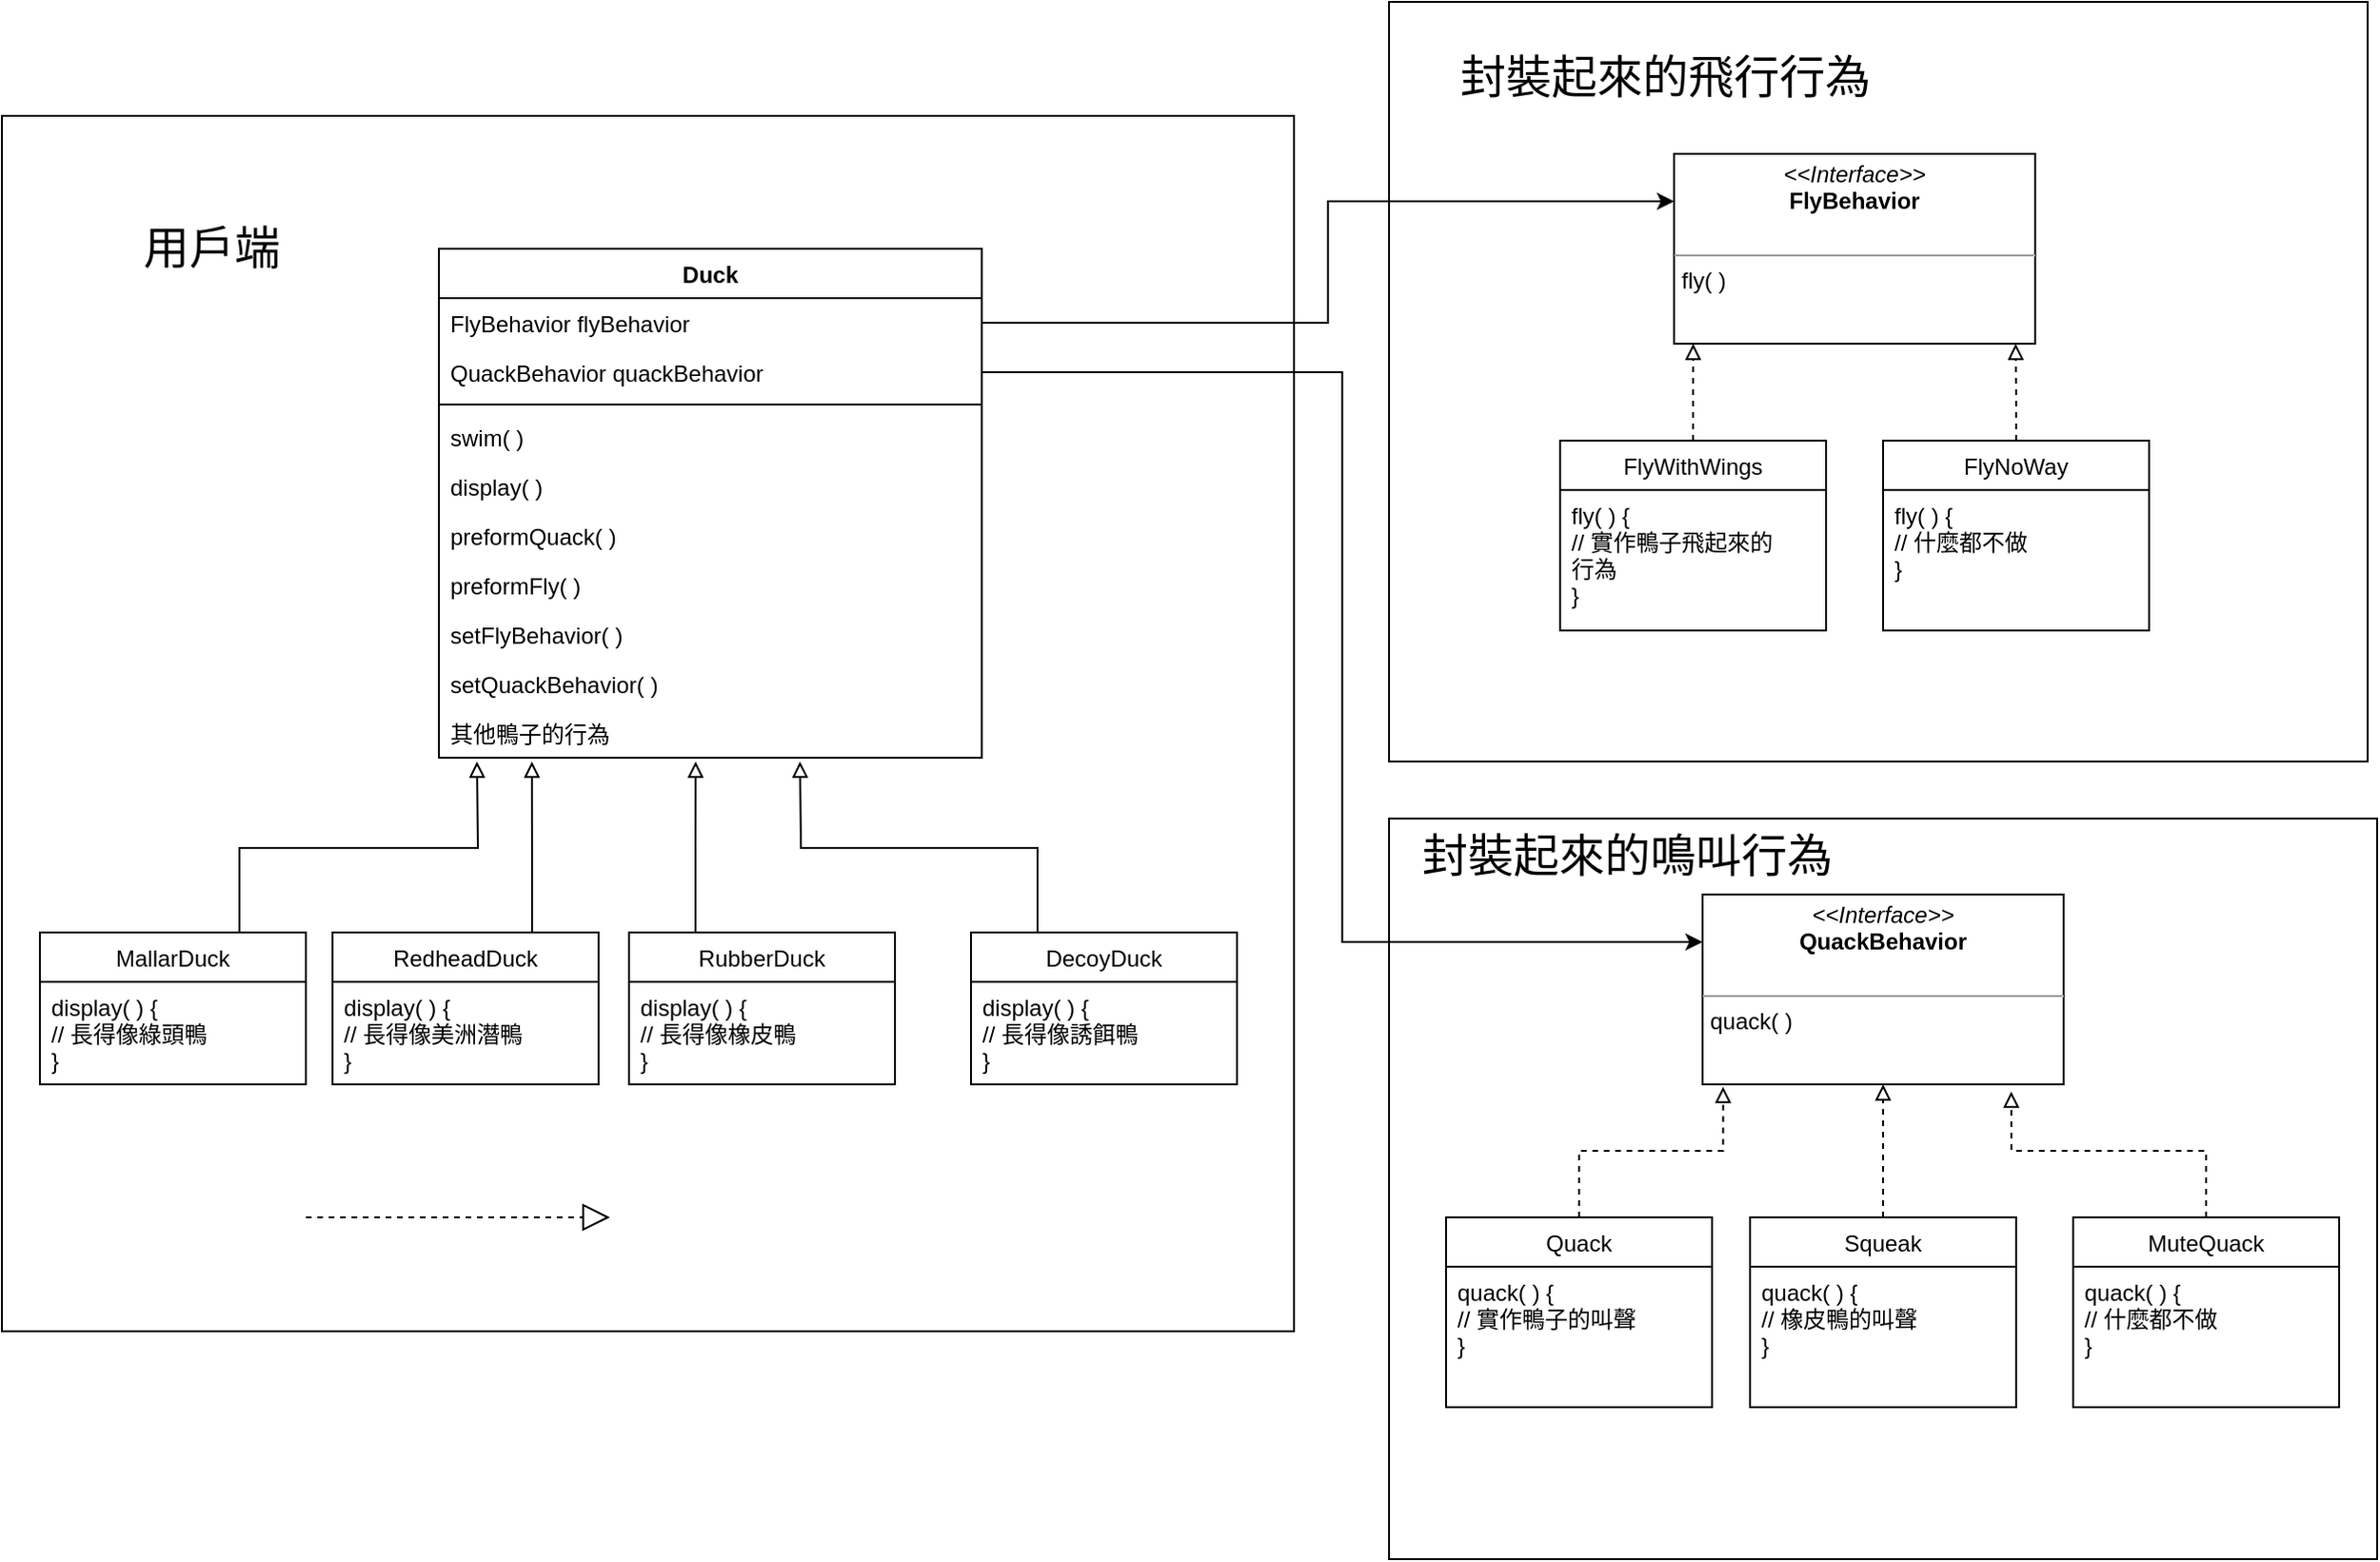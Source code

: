 <mxfile version="19.0.3" type="device"><diagram id="C5RBs43oDa-KdzZeNtuy" name="Page-1"><mxGraphModel dx="901" dy="640" grid="1" gridSize="10" guides="1" tooltips="1" connect="1" arrows="1" fold="1" page="1" pageScale="1" pageWidth="827" pageHeight="1169" math="0" shadow="0"><root><mxCell id="WIyWlLk6GJQsqaUBKTNV-0"/><mxCell id="WIyWlLk6GJQsqaUBKTNV-1" parent="WIyWlLk6GJQsqaUBKTNV-0"/><mxCell id="rne-zVTlvIpt6gfbuZmP-74" value="" style="rounded=0;whiteSpace=wrap;html=1;fontSize=24;" vertex="1" parent="WIyWlLk6GJQsqaUBKTNV-1"><mxGeometry x="830" y="440" width="520" height="390" as="geometry"/></mxCell><mxCell id="rne-zVTlvIpt6gfbuZmP-59" value="" style="rounded=0;whiteSpace=wrap;html=1;fontSize=24;" vertex="1" parent="WIyWlLk6GJQsqaUBKTNV-1"><mxGeometry x="830" y="10" width="515" height="400" as="geometry"/></mxCell><mxCell id="rne-zVTlvIpt6gfbuZmP-34" value="" style="verticalLabelPosition=bottom;verticalAlign=top;html=1;shape=mxgraph.basic.rect;fillColor2=none;strokeWidth=1;size=20;indent=5;" vertex="1" parent="WIyWlLk6GJQsqaUBKTNV-1"><mxGeometry x="100" y="70" width="680" height="640" as="geometry"/></mxCell><mxCell id="rne-zVTlvIpt6gfbuZmP-0" value="Duck" style="swimlane;fontStyle=1;align=center;verticalAlign=top;childLayout=stackLayout;horizontal=1;startSize=26;horizontalStack=0;resizeParent=1;resizeParentMax=0;resizeLast=0;collapsible=1;marginBottom=0;" vertex="1" parent="WIyWlLk6GJQsqaUBKTNV-1"><mxGeometry x="330" y="140" width="285.68" height="268" as="geometry"><mxRectangle x="230" y="130" width="60" height="26" as="alternateBounds"/></mxGeometry></mxCell><mxCell id="rne-zVTlvIpt6gfbuZmP-1" value="FlyBehavior flyBehavior&#10;" style="text;strokeColor=none;fillColor=none;align=left;verticalAlign=top;spacingLeft=4;spacingRight=4;overflow=hidden;rotatable=0;points=[[0,0.5],[1,0.5]];portConstraint=eastwest;" vertex="1" parent="rne-zVTlvIpt6gfbuZmP-0"><mxGeometry y="26" width="285.68" height="26" as="geometry"/></mxCell><mxCell id="rne-zVTlvIpt6gfbuZmP-3" value="QuackBehavior quackBehavior&#10;" style="text;strokeColor=none;fillColor=none;align=left;verticalAlign=top;spacingLeft=4;spacingRight=4;overflow=hidden;rotatable=0;points=[[0,0.5],[1,0.5]];portConstraint=eastwest;" vertex="1" parent="rne-zVTlvIpt6gfbuZmP-0"><mxGeometry y="52" width="285.68" height="26" as="geometry"/></mxCell><mxCell id="rne-zVTlvIpt6gfbuZmP-2" value="" style="line;strokeWidth=1;fillColor=none;align=left;verticalAlign=middle;spacingTop=-1;spacingLeft=3;spacingRight=3;rotatable=0;labelPosition=right;points=[];portConstraint=eastwest;" vertex="1" parent="rne-zVTlvIpt6gfbuZmP-0"><mxGeometry y="78" width="285.68" height="8" as="geometry"/></mxCell><mxCell id="rne-zVTlvIpt6gfbuZmP-6" value="swim( )" style="text;strokeColor=none;fillColor=none;align=left;verticalAlign=top;spacingLeft=4;spacingRight=4;overflow=hidden;rotatable=0;points=[[0,0.5],[1,0.5]];portConstraint=eastwest;" vertex="1" parent="rne-zVTlvIpt6gfbuZmP-0"><mxGeometry y="86" width="285.68" height="26" as="geometry"/></mxCell><mxCell id="rne-zVTlvIpt6gfbuZmP-7" value="display( )" style="text;strokeColor=none;fillColor=none;align=left;verticalAlign=top;spacingLeft=4;spacingRight=4;overflow=hidden;rotatable=0;points=[[0,0.5],[1,0.5]];portConstraint=eastwest;" vertex="1" parent="rne-zVTlvIpt6gfbuZmP-0"><mxGeometry y="112" width="285.68" height="26" as="geometry"/></mxCell><mxCell id="rne-zVTlvIpt6gfbuZmP-8" value="preformQuack( )" style="text;strokeColor=none;fillColor=none;align=left;verticalAlign=top;spacingLeft=4;spacingRight=4;overflow=hidden;rotatable=0;points=[[0,0.5],[1,0.5]];portConstraint=eastwest;" vertex="1" parent="rne-zVTlvIpt6gfbuZmP-0"><mxGeometry y="138" width="285.68" height="26" as="geometry"/></mxCell><mxCell id="rne-zVTlvIpt6gfbuZmP-9" value="preformFly( )" style="text;strokeColor=none;fillColor=none;align=left;verticalAlign=top;spacingLeft=4;spacingRight=4;overflow=hidden;rotatable=0;points=[[0,0.5],[1,0.5]];portConstraint=eastwest;" vertex="1" parent="rne-zVTlvIpt6gfbuZmP-0"><mxGeometry y="164" width="285.68" height="26" as="geometry"/></mxCell><mxCell id="rne-zVTlvIpt6gfbuZmP-10" value="setFlyBehavior( )" style="text;strokeColor=none;fillColor=none;align=left;verticalAlign=top;spacingLeft=4;spacingRight=4;overflow=hidden;rotatable=0;points=[[0,0.5],[1,0.5]];portConstraint=eastwest;" vertex="1" parent="rne-zVTlvIpt6gfbuZmP-0"><mxGeometry y="190" width="285.68" height="26" as="geometry"/></mxCell><mxCell id="rne-zVTlvIpt6gfbuZmP-11" value="setQuackBehavior( )" style="text;strokeColor=none;fillColor=none;align=left;verticalAlign=top;spacingLeft=4;spacingRight=4;overflow=hidden;rotatable=0;points=[[0,0.5],[1,0.5]];portConstraint=eastwest;" vertex="1" parent="rne-zVTlvIpt6gfbuZmP-0"><mxGeometry y="216" width="285.68" height="26" as="geometry"/></mxCell><mxCell id="rne-zVTlvIpt6gfbuZmP-12" value="其他鴨子的行為" style="text;strokeColor=none;fillColor=none;align=left;verticalAlign=top;spacingLeft=4;spacingRight=4;overflow=hidden;rotatable=0;points=[[0,0.5],[1,0.5]];portConstraint=eastwest;" vertex="1" parent="rne-zVTlvIpt6gfbuZmP-0"><mxGeometry y="242" width="285.68" height="26" as="geometry"/></mxCell><mxCell id="rne-zVTlvIpt6gfbuZmP-29" style="edgeStyle=orthogonalEdgeStyle;rounded=0;orthogonalLoop=1;jettySize=auto;html=1;exitX=0.75;exitY=0;exitDx=0;exitDy=0;endArrow=block;endFill=0;" edge="1" parent="WIyWlLk6GJQsqaUBKTNV-1" source="rne-zVTlvIpt6gfbuZmP-18"><mxGeometry relative="1" as="geometry"><mxPoint x="350" y="410" as="targetPoint"/></mxGeometry></mxCell><mxCell id="rne-zVTlvIpt6gfbuZmP-18" value="MallarDuck" style="swimlane;fontStyle=0;childLayout=stackLayout;horizontal=1;startSize=26;fillColor=none;horizontalStack=0;resizeParent=1;resizeParentMax=0;resizeLast=0;collapsible=1;marginBottom=0;" vertex="1" parent="WIyWlLk6GJQsqaUBKTNV-1"><mxGeometry x="120" y="500" width="140" height="80" as="geometry"/></mxCell><mxCell id="rne-zVTlvIpt6gfbuZmP-19" value="display( ) {&#10;// 長得像綠頭鴨&#10;}" style="text;strokeColor=none;fillColor=none;align=left;verticalAlign=top;spacingLeft=4;spacingRight=4;overflow=hidden;rotatable=0;points=[[0,0.5],[1,0.5]];portConstraint=eastwest;" vertex="1" parent="rne-zVTlvIpt6gfbuZmP-18"><mxGeometry y="26" width="140" height="54" as="geometry"/></mxCell><mxCell id="rne-zVTlvIpt6gfbuZmP-30" style="edgeStyle=orthogonalEdgeStyle;rounded=0;orthogonalLoop=1;jettySize=auto;html=1;exitX=0.75;exitY=0;exitDx=0;exitDy=0;endArrow=block;endFill=0;" edge="1" parent="WIyWlLk6GJQsqaUBKTNV-1" source="rne-zVTlvIpt6gfbuZmP-22"><mxGeometry relative="1" as="geometry"><mxPoint x="378.923" y="410.0" as="targetPoint"/></mxGeometry></mxCell><mxCell id="rne-zVTlvIpt6gfbuZmP-22" value="RedheadDuck" style="swimlane;fontStyle=0;childLayout=stackLayout;horizontal=1;startSize=26;fillColor=none;horizontalStack=0;resizeParent=1;resizeParentMax=0;resizeLast=0;collapsible=1;marginBottom=0;" vertex="1" parent="WIyWlLk6GJQsqaUBKTNV-1"><mxGeometry x="274" y="500" width="140" height="80" as="geometry"/></mxCell><mxCell id="rne-zVTlvIpt6gfbuZmP-23" value="display( ) {&#10;// 長得像美洲潛鴨&#10;}" style="text;strokeColor=none;fillColor=none;align=left;verticalAlign=top;spacingLeft=4;spacingRight=4;overflow=hidden;rotatable=0;points=[[0,0.5],[1,0.5]];portConstraint=eastwest;" vertex="1" parent="rne-zVTlvIpt6gfbuZmP-22"><mxGeometry y="26" width="140" height="54" as="geometry"/></mxCell><mxCell id="rne-zVTlvIpt6gfbuZmP-31" style="edgeStyle=orthogonalEdgeStyle;rounded=0;orthogonalLoop=1;jettySize=auto;html=1;exitX=0.25;exitY=0;exitDx=0;exitDy=0;endArrow=block;endFill=0;" edge="1" parent="WIyWlLk6GJQsqaUBKTNV-1" source="rne-zVTlvIpt6gfbuZmP-25"><mxGeometry relative="1" as="geometry"><mxPoint x="465.077" y="410.0" as="targetPoint"/></mxGeometry></mxCell><mxCell id="rne-zVTlvIpt6gfbuZmP-25" value="RubberDuck" style="swimlane;fontStyle=0;childLayout=stackLayout;horizontal=1;startSize=26;fillColor=none;horizontalStack=0;resizeParent=1;resizeParentMax=0;resizeLast=0;collapsible=1;marginBottom=0;" vertex="1" parent="WIyWlLk6GJQsqaUBKTNV-1"><mxGeometry x="430" y="500" width="140" height="80" as="geometry"/></mxCell><mxCell id="rne-zVTlvIpt6gfbuZmP-26" value="display( ) {&#10;// 長得像橡皮鴨&#10;}" style="text;strokeColor=none;fillColor=none;align=left;verticalAlign=top;spacingLeft=4;spacingRight=4;overflow=hidden;rotatable=0;points=[[0,0.5],[1,0.5]];portConstraint=eastwest;" vertex="1" parent="rne-zVTlvIpt6gfbuZmP-25"><mxGeometry y="26" width="140" height="54" as="geometry"/></mxCell><mxCell id="rne-zVTlvIpt6gfbuZmP-32" style="edgeStyle=orthogonalEdgeStyle;rounded=0;orthogonalLoop=1;jettySize=auto;html=1;exitX=0.25;exitY=0;exitDx=0;exitDy=0;endArrow=block;endFill=0;" edge="1" parent="WIyWlLk6GJQsqaUBKTNV-1" source="rne-zVTlvIpt6gfbuZmP-27"><mxGeometry relative="1" as="geometry"><mxPoint x="520" y="410" as="targetPoint"/></mxGeometry></mxCell><mxCell id="rne-zVTlvIpt6gfbuZmP-27" value="DecoyDuck" style="swimlane;fontStyle=0;childLayout=stackLayout;horizontal=1;startSize=26;fillColor=none;horizontalStack=0;resizeParent=1;resizeParentMax=0;resizeLast=0;collapsible=1;marginBottom=0;" vertex="1" parent="WIyWlLk6GJQsqaUBKTNV-1"><mxGeometry x="610" y="500" width="140" height="80" as="geometry"/></mxCell><mxCell id="rne-zVTlvIpt6gfbuZmP-28" value="display( ) {&#10;// 長得像誘餌鴨&#10;}" style="text;strokeColor=none;fillColor=none;align=left;verticalAlign=top;spacingLeft=4;spacingRight=4;overflow=hidden;rotatable=0;points=[[0,0.5],[1,0.5]];portConstraint=eastwest;" vertex="1" parent="rne-zVTlvIpt6gfbuZmP-27"><mxGeometry y="26" width="140" height="54" as="geometry"/></mxCell><mxCell id="rne-zVTlvIpt6gfbuZmP-35" value="&lt;font style=&quot;font-size: 24px;&quot;&gt;用戶端&lt;/font&gt;" style="text;html=1;resizable=0;autosize=1;align=center;verticalAlign=middle;points=[];fillColor=none;strokeColor=none;rounded=0;" vertex="1" parent="WIyWlLk6GJQsqaUBKTNV-1"><mxGeometry x="165" y="130" width="90" height="20" as="geometry"/></mxCell><mxCell id="rne-zVTlvIpt6gfbuZmP-46" value="&lt;p style=&quot;margin:0px;margin-top:4px;text-align:center;&quot;&gt;&lt;i&gt;&amp;lt;&amp;lt;Interface&amp;gt;&amp;gt;&lt;/i&gt;&lt;br&gt;&lt;b&gt;FlyBehavior&lt;/b&gt;&lt;/p&gt;&lt;p style=&quot;margin:0px;margin-left:4px;&quot;&gt;&lt;br&gt;&lt;/p&gt;&lt;hr size=&quot;1&quot;&gt;&lt;p style=&quot;margin:0px;margin-left:4px;&quot;&gt;fly( )&lt;/p&gt;" style="verticalAlign=top;align=left;overflow=fill;fontSize=12;fontFamily=Helvetica;html=1;" vertex="1" parent="WIyWlLk6GJQsqaUBKTNV-1"><mxGeometry x="980" y="90" width="190" height="100" as="geometry"/></mxCell><mxCell id="rne-zVTlvIpt6gfbuZmP-57" style="edgeStyle=orthogonalEdgeStyle;rounded=0;orthogonalLoop=1;jettySize=auto;html=1;exitX=0.5;exitY=0;exitDx=0;exitDy=0;entryX=0.053;entryY=1;entryDx=0;entryDy=0;entryPerimeter=0;fontSize=24;dashed=1;endArrow=block;endFill=0;" edge="1" parent="WIyWlLk6GJQsqaUBKTNV-1" source="rne-zVTlvIpt6gfbuZmP-53" target="rne-zVTlvIpt6gfbuZmP-46"><mxGeometry relative="1" as="geometry"/></mxCell><mxCell id="rne-zVTlvIpt6gfbuZmP-53" value="FlyWithWings" style="swimlane;fontStyle=0;childLayout=stackLayout;horizontal=1;startSize=26;fillColor=none;horizontalStack=0;resizeParent=1;resizeParentMax=0;resizeLast=0;collapsible=1;marginBottom=0;" vertex="1" parent="WIyWlLk6GJQsqaUBKTNV-1"><mxGeometry x="920" y="241" width="140" height="100" as="geometry"/></mxCell><mxCell id="rne-zVTlvIpt6gfbuZmP-54" value="fly( ) {&#10;// 實作鴨子飛起來的&#10;行為&#10;}" style="text;strokeColor=none;fillColor=none;align=left;verticalAlign=top;spacingLeft=4;spacingRight=4;overflow=hidden;rotatable=0;points=[[0,0.5],[1,0.5]];portConstraint=eastwest;" vertex="1" parent="rne-zVTlvIpt6gfbuZmP-53"><mxGeometry y="26" width="140" height="74" as="geometry"/></mxCell><mxCell id="rne-zVTlvIpt6gfbuZmP-58" style="edgeStyle=orthogonalEdgeStyle;rounded=0;orthogonalLoop=1;jettySize=auto;html=1;exitX=0.5;exitY=0;exitDx=0;exitDy=0;entryX=0.946;entryY=1;entryDx=0;entryDy=0;entryPerimeter=0;dashed=1;fontSize=24;endArrow=block;endFill=0;" edge="1" parent="WIyWlLk6GJQsqaUBKTNV-1" source="rne-zVTlvIpt6gfbuZmP-55" target="rne-zVTlvIpt6gfbuZmP-46"><mxGeometry relative="1" as="geometry"/></mxCell><mxCell id="rne-zVTlvIpt6gfbuZmP-55" value="FlyNoWay" style="swimlane;fontStyle=0;childLayout=stackLayout;horizontal=1;startSize=26;fillColor=none;horizontalStack=0;resizeParent=1;resizeParentMax=0;resizeLast=0;collapsible=1;marginBottom=0;" vertex="1" parent="WIyWlLk6GJQsqaUBKTNV-1"><mxGeometry x="1090" y="241" width="140" height="100" as="geometry"/></mxCell><mxCell id="rne-zVTlvIpt6gfbuZmP-56" value="fly( ) {&#10;// 什麼都不做&#10;}" style="text;strokeColor=none;fillColor=none;align=left;verticalAlign=top;spacingLeft=4;spacingRight=4;overflow=hidden;rotatable=0;points=[[0,0.5],[1,0.5]];portConstraint=eastwest;" vertex="1" parent="rne-zVTlvIpt6gfbuZmP-55"><mxGeometry y="26" width="140" height="74" as="geometry"/></mxCell><mxCell id="rne-zVTlvIpt6gfbuZmP-60" value="&lt;span style=&quot;font-size: 24px;&quot;&gt;封裝起來的飛行行為&lt;/span&gt;" style="text;html=1;resizable=0;autosize=1;align=center;verticalAlign=middle;points=[];fillColor=none;strokeColor=none;rounded=0;" vertex="1" parent="WIyWlLk6GJQsqaUBKTNV-1"><mxGeometry x="860" y="40" width="230" height="20" as="geometry"/></mxCell><mxCell id="rne-zVTlvIpt6gfbuZmP-62" value="&lt;p style=&quot;margin:0px;margin-top:4px;text-align:center;&quot;&gt;&lt;i&gt;&amp;lt;&amp;lt;Interface&amp;gt;&amp;gt;&lt;/i&gt;&lt;br&gt;&lt;b&gt;QuackBehavior&lt;/b&gt;&lt;/p&gt;&lt;p style=&quot;margin:0px;margin-left:4px;&quot;&gt;&lt;br&gt;&lt;/p&gt;&lt;hr size=&quot;1&quot;&gt;&lt;p style=&quot;margin:0px;margin-left:4px;&quot;&gt;quack( )&lt;/p&gt;" style="verticalAlign=top;align=left;overflow=fill;fontSize=12;fontFamily=Helvetica;html=1;" vertex="1" parent="WIyWlLk6GJQsqaUBKTNV-1"><mxGeometry x="995" y="480" width="190" height="100" as="geometry"/></mxCell><mxCell id="rne-zVTlvIpt6gfbuZmP-70" style="edgeStyle=orthogonalEdgeStyle;rounded=0;orthogonalLoop=1;jettySize=auto;html=1;exitX=0.5;exitY=0;exitDx=0;exitDy=0;entryX=0.057;entryY=1.013;entryDx=0;entryDy=0;entryPerimeter=0;fontSize=24;endArrow=block;endFill=0;dashed=1;" edge="1" parent="WIyWlLk6GJQsqaUBKTNV-1" source="rne-zVTlvIpt6gfbuZmP-63" target="rne-zVTlvIpt6gfbuZmP-62"><mxGeometry relative="1" as="geometry"/></mxCell><mxCell id="rne-zVTlvIpt6gfbuZmP-63" value="Quack" style="swimlane;fontStyle=0;childLayout=stackLayout;horizontal=1;startSize=26;fillColor=none;horizontalStack=0;resizeParent=1;resizeParentMax=0;resizeLast=0;collapsible=1;marginBottom=0;" vertex="1" parent="WIyWlLk6GJQsqaUBKTNV-1"><mxGeometry x="860" y="650" width="140" height="100" as="geometry"/></mxCell><mxCell id="rne-zVTlvIpt6gfbuZmP-64" value="quack( ) {&#10;// 實作鴨子的叫聲&#10;}" style="text;strokeColor=none;fillColor=none;align=left;verticalAlign=top;spacingLeft=4;spacingRight=4;overflow=hidden;rotatable=0;points=[[0,0.5],[1,0.5]];portConstraint=eastwest;" vertex="1" parent="rne-zVTlvIpt6gfbuZmP-63"><mxGeometry y="26" width="140" height="74" as="geometry"/></mxCell><mxCell id="rne-zVTlvIpt6gfbuZmP-71" style="edgeStyle=orthogonalEdgeStyle;rounded=0;orthogonalLoop=1;jettySize=auto;html=1;exitX=0.5;exitY=0;exitDx=0;exitDy=0;fontSize=24;endArrow=block;endFill=0;entryX=0.5;entryY=1;entryDx=0;entryDy=0;dashed=1;" edge="1" parent="WIyWlLk6GJQsqaUBKTNV-1" source="rne-zVTlvIpt6gfbuZmP-66" target="rne-zVTlvIpt6gfbuZmP-62"><mxGeometry relative="1" as="geometry"><mxPoint x="1090.333" y="590" as="targetPoint"/></mxGeometry></mxCell><mxCell id="rne-zVTlvIpt6gfbuZmP-66" value="Squeak" style="swimlane;fontStyle=0;childLayout=stackLayout;horizontal=1;startSize=26;fillColor=none;horizontalStack=0;resizeParent=1;resizeParentMax=0;resizeLast=0;collapsible=1;marginBottom=0;" vertex="1" parent="WIyWlLk6GJQsqaUBKTNV-1"><mxGeometry x="1020" y="650" width="140" height="100" as="geometry"/></mxCell><mxCell id="rne-zVTlvIpt6gfbuZmP-67" value="quack( ) {&#10;// 橡皮鴨的叫聲&#10;}" style="text;strokeColor=none;fillColor=none;align=left;verticalAlign=top;spacingLeft=4;spacingRight=4;overflow=hidden;rotatable=0;points=[[0,0.5],[1,0.5]];portConstraint=eastwest;" vertex="1" parent="rne-zVTlvIpt6gfbuZmP-66"><mxGeometry y="26" width="140" height="74" as="geometry"/></mxCell><mxCell id="rne-zVTlvIpt6gfbuZmP-73" style="edgeStyle=orthogonalEdgeStyle;rounded=0;orthogonalLoop=1;jettySize=auto;html=1;exitX=0.5;exitY=0;exitDx=0;exitDy=0;entryX=0.855;entryY=1.038;entryDx=0;entryDy=0;entryPerimeter=0;fontSize=24;endArrow=block;endFill=0;dashed=1;" edge="1" parent="WIyWlLk6GJQsqaUBKTNV-1" source="rne-zVTlvIpt6gfbuZmP-68" target="rne-zVTlvIpt6gfbuZmP-62"><mxGeometry relative="1" as="geometry"/></mxCell><mxCell id="rne-zVTlvIpt6gfbuZmP-68" value="MuteQuack" style="swimlane;fontStyle=0;childLayout=stackLayout;horizontal=1;startSize=26;fillColor=none;horizontalStack=0;resizeParent=1;resizeParentMax=0;resizeLast=0;collapsible=1;marginBottom=0;" vertex="1" parent="WIyWlLk6GJQsqaUBKTNV-1"><mxGeometry x="1190" y="650" width="140" height="100" as="geometry"/></mxCell><mxCell id="rne-zVTlvIpt6gfbuZmP-69" value="quack( ) {&#10;// 什麼都不做&#10;}" style="text;strokeColor=none;fillColor=none;align=left;verticalAlign=top;spacingLeft=4;spacingRight=4;overflow=hidden;rotatable=0;points=[[0,0.5],[1,0.5]];portConstraint=eastwest;" vertex="1" parent="rne-zVTlvIpt6gfbuZmP-68"><mxGeometry y="26" width="140" height="74" as="geometry"/></mxCell><mxCell id="rne-zVTlvIpt6gfbuZmP-75" value="&lt;span style=&quot;font-size: 24px;&quot;&gt;封裝起來的鳴叫行為&lt;/span&gt;" style="text;html=1;resizable=0;autosize=1;align=center;verticalAlign=middle;points=[];fillColor=none;strokeColor=none;rounded=0;" vertex="1" parent="WIyWlLk6GJQsqaUBKTNV-1"><mxGeometry x="840" y="450" width="230" height="20" as="geometry"/></mxCell><mxCell id="rne-zVTlvIpt6gfbuZmP-76" style="edgeStyle=orthogonalEdgeStyle;rounded=0;orthogonalLoop=1;jettySize=auto;html=1;exitX=1;exitY=0.5;exitDx=0;exitDy=0;entryX=0;entryY=0.25;entryDx=0;entryDy=0;fontSize=24;endArrow=classic;endFill=1;" edge="1" parent="WIyWlLk6GJQsqaUBKTNV-1" source="rne-zVTlvIpt6gfbuZmP-3" target="rne-zVTlvIpt6gfbuZmP-62"><mxGeometry relative="1" as="geometry"/></mxCell><mxCell id="rne-zVTlvIpt6gfbuZmP-77" style="edgeStyle=orthogonalEdgeStyle;rounded=0;orthogonalLoop=1;jettySize=auto;html=1;exitX=1;exitY=0.5;exitDx=0;exitDy=0;fontSize=24;endArrow=classic;endFill=1;entryX=0;entryY=0.25;entryDx=0;entryDy=0;" edge="1" parent="WIyWlLk6GJQsqaUBKTNV-1" source="rne-zVTlvIpt6gfbuZmP-1" target="rne-zVTlvIpt6gfbuZmP-46"><mxGeometry relative="1" as="geometry"/></mxCell><mxCell id="rne-zVTlvIpt6gfbuZmP-78" value="" style="endArrow=block;dashed=1;endFill=0;endSize=12;html=1;rounded=0;fontSize=24;" edge="1" parent="WIyWlLk6GJQsqaUBKTNV-1"><mxGeometry width="160" relative="1" as="geometry"><mxPoint x="260" y="650" as="sourcePoint"/><mxPoint x="420" y="650" as="targetPoint"/></mxGeometry></mxCell></root></mxGraphModel></diagram></mxfile>